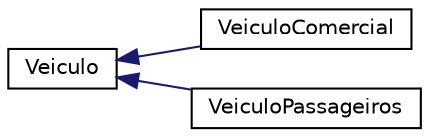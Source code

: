 digraph "Graphical Class Hierarchy"
{
 // LATEX_PDF_SIZE
  edge [fontname="Helvetica",fontsize="10",labelfontname="Helvetica",labelfontsize="10"];
  node [fontname="Helvetica",fontsize="10",shape=record];
  rankdir="LR";
  Node0 [label="Veiculo",height=0.2,width=0.4,color="black", fillcolor="white", style="filled",URL="$class_veiculo.html",tooltip=" "];
  Node0 -> Node1 [dir="back",color="midnightblue",fontsize="10",style="solid",fontname="Helvetica"];
  Node1 [label="VeiculoComercial",height=0.2,width=0.4,color="black", fillcolor="white", style="filled",URL="$class_veiculo_comercial.html",tooltip=" "];
  Node0 -> Node2 [dir="back",color="midnightblue",fontsize="10",style="solid",fontname="Helvetica"];
  Node2 [label="VeiculoPassageiros",height=0.2,width=0.4,color="black", fillcolor="white", style="filled",URL="$class_veiculo_passageiros.html",tooltip=" "];
}
